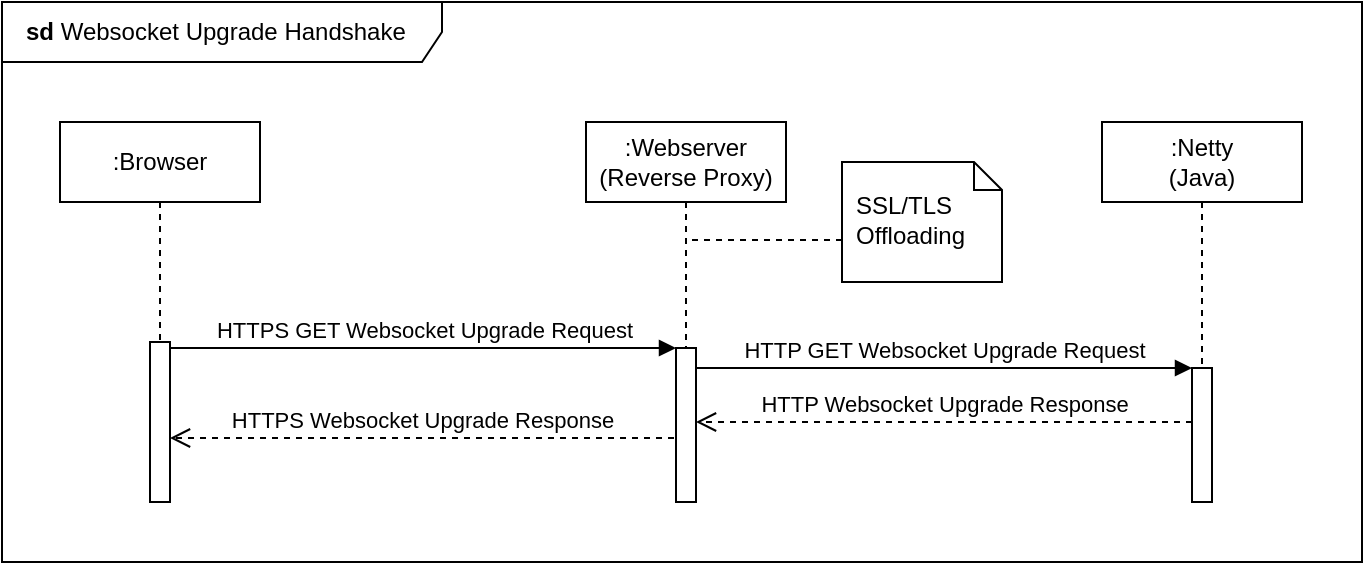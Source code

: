 <mxfile version="12.9.7" type="device"><diagram id="CycaQ2bSdJGMBbFOh0CP" name="Page-1"><mxGraphModel dx="1136" dy="694" grid="1" gridSize="10" guides="1" tooltips="1" connect="1" arrows="1" fold="1" page="1" pageScale="1" pageWidth="827" pageHeight="1169" math="0" shadow="0"><root><mxCell id="0"/><mxCell id="1" parent="0"/><mxCell id="PeSwvq1QN-oXdIZfU7Ge-1" value="&lt;b&gt;sd&lt;/b&gt; Websocket Upgrade Handshake" style="shape=umlFrame;whiteSpace=wrap;html=1;width=220;height=30;align=left;spacingLeft=10;" vertex="1" parent="1"><mxGeometry x="40" y="40" width="680" height="280" as="geometry"/></mxCell><mxCell id="PeSwvq1QN-oXdIZfU7Ge-2" value=":Browser" style="shape=umlLifeline;perimeter=lifelinePerimeter;whiteSpace=wrap;html=1;container=1;collapsible=0;recursiveResize=0;outlineConnect=0;" vertex="1" parent="1"><mxGeometry x="69" y="100" width="100" height="190" as="geometry"/></mxCell><mxCell id="PeSwvq1QN-oXdIZfU7Ge-14" value="" style="html=1;points=[];perimeter=orthogonalPerimeter;" vertex="1" parent="PeSwvq1QN-oXdIZfU7Ge-2"><mxGeometry x="45" y="110" width="10" height="80" as="geometry"/></mxCell><mxCell id="PeSwvq1QN-oXdIZfU7Ge-3" value=":Webserver (Reverse Proxy)" style="shape=umlLifeline;perimeter=lifelinePerimeter;whiteSpace=wrap;html=1;container=1;collapsible=0;recursiveResize=0;outlineConnect=0;" vertex="1" parent="1"><mxGeometry x="332" y="100" width="100" height="190" as="geometry"/></mxCell><mxCell id="PeSwvq1QN-oXdIZfU7Ge-11" value="" style="html=1;points=[];perimeter=orthogonalPerimeter;" vertex="1" parent="PeSwvq1QN-oXdIZfU7Ge-3"><mxGeometry x="45" y="113" width="10" height="77" as="geometry"/></mxCell><mxCell id="PeSwvq1QN-oXdIZfU7Ge-5" value=":Netty&lt;br&gt;(Java)" style="shape=umlLifeline;perimeter=lifelinePerimeter;whiteSpace=wrap;html=1;container=1;collapsible=0;recursiveResize=0;outlineConnect=0;" vertex="1" parent="1"><mxGeometry x="590" y="100" width="100" height="190" as="geometry"/></mxCell><mxCell id="PeSwvq1QN-oXdIZfU7Ge-6" value="" style="html=1;points=[];perimeter=orthogonalPerimeter;" vertex="1" parent="PeSwvq1QN-oXdIZfU7Ge-5"><mxGeometry x="45" y="123" width="10" height="67" as="geometry"/></mxCell><mxCell id="PeSwvq1QN-oXdIZfU7Ge-7" value="HTTP Websocket Upgrade Response" style="html=1;verticalAlign=bottom;endArrow=open;dashed=1;endSize=8;exitX=0;exitY=1.037;exitDx=0;exitDy=0;exitPerimeter=0;" edge="1" parent="1"><mxGeometry relative="1" as="geometry"><mxPoint x="387" y="249.999" as="targetPoint"/><mxPoint x="635" y="249.999" as="sourcePoint"/></mxGeometry></mxCell><mxCell id="PeSwvq1QN-oXdIZfU7Ge-8" value="HTTP GET Websocket Upgrade Request" style="html=1;verticalAlign=bottom;endArrow=block;entryX=0;entryY=0;" edge="1" parent="1" target="PeSwvq1QN-oXdIZfU7Ge-6"><mxGeometry relative="1" as="geometry"><mxPoint x="387" y="223" as="sourcePoint"/></mxGeometry></mxCell><mxCell id="PeSwvq1QN-oXdIZfU7Ge-10" value="" style="html=1;verticalAlign=bottom;endArrow=none;dashed=1;endSize=8;exitX=0;exitY=0.5;exitDx=0;exitDy=0;exitPerimeter=0;endFill=0;" edge="1" parent="1"><mxGeometry relative="1" as="geometry"><mxPoint x="460" y="159" as="sourcePoint"/><mxPoint x="381.5" y="159" as="targetPoint"/></mxGeometry></mxCell><mxCell id="PeSwvq1QN-oXdIZfU7Ge-12" value="HTTPS GET Websocket Upgrade Request" style="html=1;verticalAlign=bottom;startArrow=none;endArrow=block;startSize=8;startFill=0;" edge="1" parent="1"><mxGeometry relative="1" as="geometry"><mxPoint x="124" y="213" as="sourcePoint"/><mxPoint x="377" y="213" as="targetPoint"/></mxGeometry></mxCell><mxCell id="PeSwvq1QN-oXdIZfU7Ge-13" value="HTTPS Websocket Upgrade Response" style="html=1;verticalAlign=bottom;endArrow=open;dashed=1;endSize=8;exitX=-0.1;exitY=1;exitDx=0;exitDy=0;exitPerimeter=0;" edge="1" parent="1"><mxGeometry relative="1" as="geometry"><mxPoint x="124" y="258" as="targetPoint"/><mxPoint x="376" y="258" as="sourcePoint"/></mxGeometry></mxCell><mxCell id="PeSwvq1QN-oXdIZfU7Ge-15" value="&lt;br&gt;SSL/TLS Offloading" style="shape=note;whiteSpace=wrap;html=1;size=14;verticalAlign=top;align=left;spacingTop=-6;spacingLeft=5;" vertex="1" parent="1"><mxGeometry x="460" y="120" width="80" height="60" as="geometry"/></mxCell></root></mxGraphModel></diagram></mxfile>